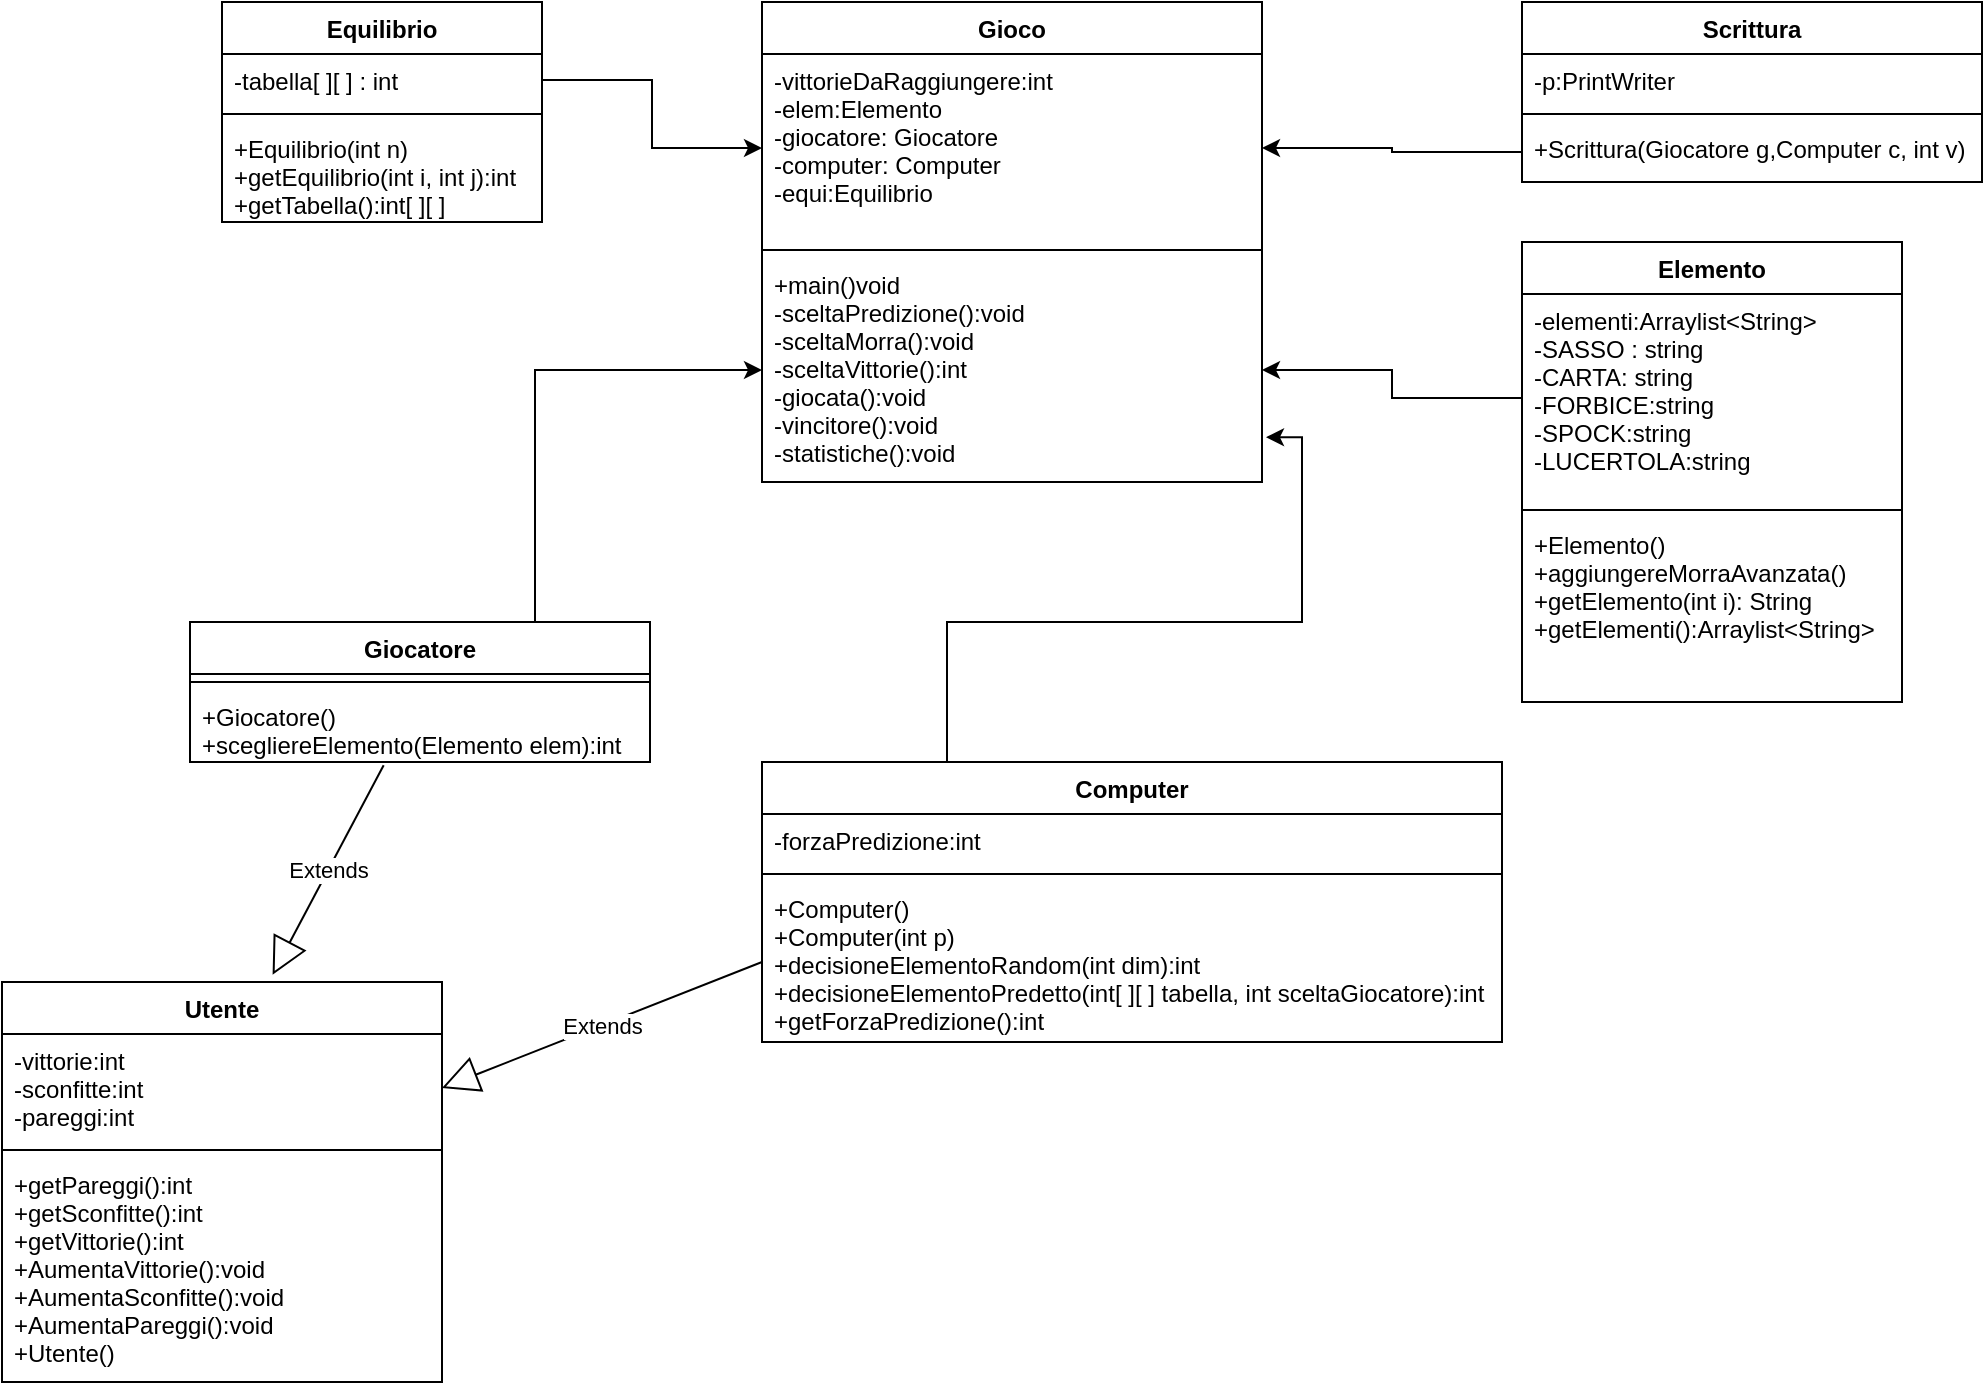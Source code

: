 <mxfile version="14.5.1" type="device"><diagram id="96n_oSDM8Tj_WhFgBCib" name="Page-1"><mxGraphModel dx="1278" dy="647" grid="1" gridSize="10" guides="1" tooltips="1" connect="1" arrows="1" fold="1" page="1" pageScale="1" pageWidth="827" pageHeight="1169" math="0" shadow="0"><root><mxCell id="0"/><mxCell id="1" parent="0"/><mxCell id="pPW2wKKFUaCSKYTH6GJQ-1" value="Gioco" style="swimlane;fontStyle=1;align=center;verticalAlign=top;childLayout=stackLayout;horizontal=1;startSize=26;horizontalStack=0;resizeParent=1;resizeParentMax=0;resizeLast=0;collapsible=1;marginBottom=0;" vertex="1" parent="1"><mxGeometry x="470" y="50" width="250" height="240" as="geometry"/></mxCell><mxCell id="pPW2wKKFUaCSKYTH6GJQ-2" value="-vittorieDaRaggiungere:int&#10;-elem:Elemento&#10;-giocatore: Giocatore&#10;-computer: Computer&#10;-equi:Equilibrio&#10;" style="text;strokeColor=none;fillColor=none;align=left;verticalAlign=top;spacingLeft=4;spacingRight=4;overflow=hidden;rotatable=0;points=[[0,0.5],[1,0.5]];portConstraint=eastwest;" vertex="1" parent="pPW2wKKFUaCSKYTH6GJQ-1"><mxGeometry y="26" width="250" height="94" as="geometry"/></mxCell><mxCell id="pPW2wKKFUaCSKYTH6GJQ-3" value="" style="line;strokeWidth=1;fillColor=none;align=left;verticalAlign=middle;spacingTop=-1;spacingLeft=3;spacingRight=3;rotatable=0;labelPosition=right;points=[];portConstraint=eastwest;" vertex="1" parent="pPW2wKKFUaCSKYTH6GJQ-1"><mxGeometry y="120" width="250" height="8" as="geometry"/></mxCell><mxCell id="pPW2wKKFUaCSKYTH6GJQ-4" value="+main()void&#10;-sceltaPredizione():void&#10;-sceltaMorra():void&#10;-sceltaVittorie():int&#10;-giocata():void&#10;-vincitore():void&#10;-statistiche():void" style="text;strokeColor=none;fillColor=none;align=left;verticalAlign=top;spacingLeft=4;spacingRight=4;overflow=hidden;rotatable=0;points=[[0,0.5],[1,0.5]];portConstraint=eastwest;" vertex="1" parent="pPW2wKKFUaCSKYTH6GJQ-1"><mxGeometry y="128" width="250" height="112" as="geometry"/></mxCell><mxCell id="pPW2wKKFUaCSKYTH6GJQ-5" value="Utente" style="swimlane;fontStyle=1;align=center;verticalAlign=top;childLayout=stackLayout;horizontal=1;startSize=26;horizontalStack=0;resizeParent=1;resizeParentMax=0;resizeLast=0;collapsible=1;marginBottom=0;" vertex="1" parent="1"><mxGeometry x="90" y="540" width="220" height="200" as="geometry"/></mxCell><mxCell id="pPW2wKKFUaCSKYTH6GJQ-6" value="-vittorie:int&#10;-sconfitte:int&#10;-pareggi:int" style="text;strokeColor=none;fillColor=none;align=left;verticalAlign=top;spacingLeft=4;spacingRight=4;overflow=hidden;rotatable=0;points=[[0,0.5],[1,0.5]];portConstraint=eastwest;" vertex="1" parent="pPW2wKKFUaCSKYTH6GJQ-5"><mxGeometry y="26" width="220" height="54" as="geometry"/></mxCell><mxCell id="pPW2wKKFUaCSKYTH6GJQ-7" value="" style="line;strokeWidth=1;fillColor=none;align=left;verticalAlign=middle;spacingTop=-1;spacingLeft=3;spacingRight=3;rotatable=0;labelPosition=right;points=[];portConstraint=eastwest;" vertex="1" parent="pPW2wKKFUaCSKYTH6GJQ-5"><mxGeometry y="80" width="220" height="8" as="geometry"/></mxCell><mxCell id="pPW2wKKFUaCSKYTH6GJQ-8" value="+getPareggi():int&#10;+getSconfitte():int&#10;+getVittorie():int&#10;+AumentaVittorie():void&#10;+AumentaSconfitte():void&#10;+AumentaPareggi():void&#10;+Utente()&#10;&#10;" style="text;strokeColor=none;fillColor=none;align=left;verticalAlign=top;spacingLeft=4;spacingRight=4;overflow=hidden;rotatable=0;points=[[0,0.5],[1,0.5]];portConstraint=eastwest;" vertex="1" parent="pPW2wKKFUaCSKYTH6GJQ-5"><mxGeometry y="88" width="220" height="112" as="geometry"/></mxCell><mxCell id="pPW2wKKFUaCSKYTH6GJQ-9" value="Equilibrio" style="swimlane;fontStyle=1;align=center;verticalAlign=top;childLayout=stackLayout;horizontal=1;startSize=26;horizontalStack=0;resizeParent=1;resizeParentMax=0;resizeLast=0;collapsible=1;marginBottom=0;" vertex="1" parent="1"><mxGeometry x="200" y="50" width="160" height="110" as="geometry"/></mxCell><mxCell id="pPW2wKKFUaCSKYTH6GJQ-10" value="-tabella[ ][ ] : int " style="text;strokeColor=none;fillColor=none;align=left;verticalAlign=top;spacingLeft=4;spacingRight=4;overflow=hidden;rotatable=0;points=[[0,0.5],[1,0.5]];portConstraint=eastwest;" vertex="1" parent="pPW2wKKFUaCSKYTH6GJQ-9"><mxGeometry y="26" width="160" height="26" as="geometry"/></mxCell><mxCell id="pPW2wKKFUaCSKYTH6GJQ-11" value="" style="line;strokeWidth=1;fillColor=none;align=left;verticalAlign=middle;spacingTop=-1;spacingLeft=3;spacingRight=3;rotatable=0;labelPosition=right;points=[];portConstraint=eastwest;" vertex="1" parent="pPW2wKKFUaCSKYTH6GJQ-9"><mxGeometry y="52" width="160" height="8" as="geometry"/></mxCell><mxCell id="pPW2wKKFUaCSKYTH6GJQ-12" value="+Equilibrio(int n)&#10;+getEquilibrio(int i, int j):int&#10;+getTabella():int[ ][ ]" style="text;strokeColor=none;fillColor=none;align=left;verticalAlign=top;spacingLeft=4;spacingRight=4;overflow=hidden;rotatable=0;points=[[0,0.5],[1,0.5]];portConstraint=eastwest;" vertex="1" parent="pPW2wKKFUaCSKYTH6GJQ-9"><mxGeometry y="60" width="160" height="50" as="geometry"/></mxCell><mxCell id="pPW2wKKFUaCSKYTH6GJQ-13" value="Scrittura" style="swimlane;fontStyle=1;align=center;verticalAlign=top;childLayout=stackLayout;horizontal=1;startSize=26;horizontalStack=0;resizeParent=1;resizeParentMax=0;resizeLast=0;collapsible=1;marginBottom=0;" vertex="1" parent="1"><mxGeometry x="850" y="50" width="230" height="90" as="geometry"/></mxCell><mxCell id="pPW2wKKFUaCSKYTH6GJQ-14" value="-p:PrintWriter" style="text;strokeColor=none;fillColor=none;align=left;verticalAlign=top;spacingLeft=4;spacingRight=4;overflow=hidden;rotatable=0;points=[[0,0.5],[1,0.5]];portConstraint=eastwest;" vertex="1" parent="pPW2wKKFUaCSKYTH6GJQ-13"><mxGeometry y="26" width="230" height="26" as="geometry"/></mxCell><mxCell id="pPW2wKKFUaCSKYTH6GJQ-15" value="" style="line;strokeWidth=1;fillColor=none;align=left;verticalAlign=middle;spacingTop=-1;spacingLeft=3;spacingRight=3;rotatable=0;labelPosition=right;points=[];portConstraint=eastwest;" vertex="1" parent="pPW2wKKFUaCSKYTH6GJQ-13"><mxGeometry y="52" width="230" height="8" as="geometry"/></mxCell><mxCell id="pPW2wKKFUaCSKYTH6GJQ-16" value="+Scrittura(Giocatore g,Computer c, int v)" style="text;strokeColor=none;fillColor=none;align=left;verticalAlign=top;spacingLeft=4;spacingRight=4;overflow=hidden;rotatable=0;points=[[0,0.5],[1,0.5]];portConstraint=eastwest;" vertex="1" parent="pPW2wKKFUaCSKYTH6GJQ-13"><mxGeometry y="60" width="230" height="30" as="geometry"/></mxCell><mxCell id="pPW2wKKFUaCSKYTH6GJQ-17" value="Elemento" style="swimlane;fontStyle=1;align=center;verticalAlign=top;childLayout=stackLayout;horizontal=1;startSize=26;horizontalStack=0;resizeParent=1;resizeParentMax=0;resizeLast=0;collapsible=1;marginBottom=0;" vertex="1" parent="1"><mxGeometry x="850" y="170" width="190" height="230" as="geometry"/></mxCell><mxCell id="pPW2wKKFUaCSKYTH6GJQ-18" value="-elementi:Arraylist&lt;String&gt;&#10;-SASSO : string&#10;-CARTA: string&#10;-FORBICE:string&#10;-SPOCK:string&#10;-LUCERTOLA:string&#10;" style="text;strokeColor=none;fillColor=none;align=left;verticalAlign=top;spacingLeft=4;spacingRight=4;overflow=hidden;rotatable=0;points=[[0,0.5],[1,0.5]];portConstraint=eastwest;" vertex="1" parent="pPW2wKKFUaCSKYTH6GJQ-17"><mxGeometry y="26" width="190" height="104" as="geometry"/></mxCell><mxCell id="pPW2wKKFUaCSKYTH6GJQ-19" value="" style="line;strokeWidth=1;fillColor=none;align=left;verticalAlign=middle;spacingTop=-1;spacingLeft=3;spacingRight=3;rotatable=0;labelPosition=right;points=[];portConstraint=eastwest;" vertex="1" parent="pPW2wKKFUaCSKYTH6GJQ-17"><mxGeometry y="130" width="190" height="8" as="geometry"/></mxCell><mxCell id="pPW2wKKFUaCSKYTH6GJQ-20" value="+Elemento()&#10;+aggiungereMorraAvanzata()&#10;+getElemento(int i): String&#10;+getElementi():Arraylist&lt;String&gt;" style="text;strokeColor=none;fillColor=none;align=left;verticalAlign=top;spacingLeft=4;spacingRight=4;overflow=hidden;rotatable=0;points=[[0,0.5],[1,0.5]];portConstraint=eastwest;" vertex="1" parent="pPW2wKKFUaCSKYTH6GJQ-17"><mxGeometry y="138" width="190" height="92" as="geometry"/></mxCell><mxCell id="pPW2wKKFUaCSKYTH6GJQ-36" style="edgeStyle=orthogonalEdgeStyle;rounded=0;orthogonalLoop=1;jettySize=auto;html=1;exitX=0.75;exitY=0;exitDx=0;exitDy=0;entryX=0;entryY=0.5;entryDx=0;entryDy=0;" edge="1" parent="1" source="pPW2wKKFUaCSKYTH6GJQ-21" target="pPW2wKKFUaCSKYTH6GJQ-4"><mxGeometry relative="1" as="geometry"/></mxCell><mxCell id="pPW2wKKFUaCSKYTH6GJQ-21" value="Giocatore" style="swimlane;fontStyle=1;align=center;verticalAlign=top;childLayout=stackLayout;horizontal=1;startSize=26;horizontalStack=0;resizeParent=1;resizeParentMax=0;resizeLast=0;collapsible=1;marginBottom=0;" vertex="1" parent="1"><mxGeometry x="184" y="360" width="230" height="70" as="geometry"/></mxCell><mxCell id="pPW2wKKFUaCSKYTH6GJQ-23" value="" style="line;strokeWidth=1;fillColor=none;align=left;verticalAlign=middle;spacingTop=-1;spacingLeft=3;spacingRight=3;rotatable=0;labelPosition=right;points=[];portConstraint=eastwest;" vertex="1" parent="pPW2wKKFUaCSKYTH6GJQ-21"><mxGeometry y="26" width="230" height="8" as="geometry"/></mxCell><mxCell id="pPW2wKKFUaCSKYTH6GJQ-24" value="+Giocatore()&#10;+scegliereElemento(Elemento elem):int" style="text;strokeColor=none;fillColor=none;align=left;verticalAlign=top;spacingLeft=4;spacingRight=4;overflow=hidden;rotatable=0;points=[[0,0.5],[1,0.5]];portConstraint=eastwest;" vertex="1" parent="pPW2wKKFUaCSKYTH6GJQ-21"><mxGeometry y="34" width="230" height="36" as="geometry"/></mxCell><mxCell id="pPW2wKKFUaCSKYTH6GJQ-37" style="edgeStyle=orthogonalEdgeStyle;rounded=0;orthogonalLoop=1;jettySize=auto;html=1;exitX=0.25;exitY=0;exitDx=0;exitDy=0;entryX=1.008;entryY=0.8;entryDx=0;entryDy=0;entryPerimeter=0;" edge="1" parent="1" source="pPW2wKKFUaCSKYTH6GJQ-25" target="pPW2wKKFUaCSKYTH6GJQ-4"><mxGeometry relative="1" as="geometry"/></mxCell><mxCell id="pPW2wKKFUaCSKYTH6GJQ-25" value="Computer" style="swimlane;fontStyle=1;align=center;verticalAlign=top;childLayout=stackLayout;horizontal=1;startSize=26;horizontalStack=0;resizeParent=1;resizeParentMax=0;resizeLast=0;collapsible=1;marginBottom=0;" vertex="1" parent="1"><mxGeometry x="470" y="430" width="370" height="140" as="geometry"/></mxCell><mxCell id="pPW2wKKFUaCSKYTH6GJQ-26" value="-forzaPredizione:int" style="text;strokeColor=none;fillColor=none;align=left;verticalAlign=top;spacingLeft=4;spacingRight=4;overflow=hidden;rotatable=0;points=[[0,0.5],[1,0.5]];portConstraint=eastwest;" vertex="1" parent="pPW2wKKFUaCSKYTH6GJQ-25"><mxGeometry y="26" width="370" height="26" as="geometry"/></mxCell><mxCell id="pPW2wKKFUaCSKYTH6GJQ-27" value="" style="line;strokeWidth=1;fillColor=none;align=left;verticalAlign=middle;spacingTop=-1;spacingLeft=3;spacingRight=3;rotatable=0;labelPosition=right;points=[];portConstraint=eastwest;" vertex="1" parent="pPW2wKKFUaCSKYTH6GJQ-25"><mxGeometry y="52" width="370" height="8" as="geometry"/></mxCell><mxCell id="pPW2wKKFUaCSKYTH6GJQ-28" value="+Computer()&#10;+Computer(int p)&#10;+decisioneElementoRandom(int dim):int&#10;+decisioneElementoPredetto(int[ ][ ] tabella, int sceltaGiocatore):int&#10;+getForzaPredizione():int" style="text;strokeColor=none;fillColor=none;align=left;verticalAlign=top;spacingLeft=4;spacingRight=4;overflow=hidden;rotatable=0;points=[[0,0.5],[1,0.5]];portConstraint=eastwest;" vertex="1" parent="pPW2wKKFUaCSKYTH6GJQ-25"><mxGeometry y="60" width="370" height="80" as="geometry"/></mxCell><mxCell id="pPW2wKKFUaCSKYTH6GJQ-29" style="edgeStyle=orthogonalEdgeStyle;rounded=0;orthogonalLoop=1;jettySize=auto;html=1;exitX=0;exitY=0.5;exitDx=0;exitDy=0;entryX=1;entryY=0.5;entryDx=0;entryDy=0;" edge="1" parent="1" source="pPW2wKKFUaCSKYTH6GJQ-16" target="pPW2wKKFUaCSKYTH6GJQ-2"><mxGeometry relative="1" as="geometry"/></mxCell><mxCell id="pPW2wKKFUaCSKYTH6GJQ-30" style="edgeStyle=orthogonalEdgeStyle;rounded=0;orthogonalLoop=1;jettySize=auto;html=1;exitX=0;exitY=0.5;exitDx=0;exitDy=0;entryX=1;entryY=0.5;entryDx=0;entryDy=0;" edge="1" parent="1" source="pPW2wKKFUaCSKYTH6GJQ-18" target="pPW2wKKFUaCSKYTH6GJQ-4"><mxGeometry relative="1" as="geometry"/></mxCell><mxCell id="pPW2wKKFUaCSKYTH6GJQ-31" style="edgeStyle=orthogonalEdgeStyle;rounded=0;orthogonalLoop=1;jettySize=auto;html=1;exitX=1;exitY=0.5;exitDx=0;exitDy=0;entryX=0;entryY=0.5;entryDx=0;entryDy=0;" edge="1" parent="1" source="pPW2wKKFUaCSKYTH6GJQ-10" target="pPW2wKKFUaCSKYTH6GJQ-2"><mxGeometry relative="1" as="geometry"/></mxCell><mxCell id="pPW2wKKFUaCSKYTH6GJQ-33" value="Extends" style="endArrow=block;endSize=16;endFill=0;html=1;exitX=0.421;exitY=1.044;exitDx=0;exitDy=0;exitPerimeter=0;entryX=0.615;entryY=-0.018;entryDx=0;entryDy=0;entryPerimeter=0;" edge="1" parent="1" source="pPW2wKKFUaCSKYTH6GJQ-24" target="pPW2wKKFUaCSKYTH6GJQ-5"><mxGeometry width="160" relative="1" as="geometry"><mxPoint x="610" y="430" as="sourcePoint"/><mxPoint x="770" y="430" as="targetPoint"/></mxGeometry></mxCell><mxCell id="pPW2wKKFUaCSKYTH6GJQ-34" value="Extends" style="endArrow=block;endSize=16;endFill=0;html=1;exitX=0;exitY=0.5;exitDx=0;exitDy=0;entryX=1;entryY=0.5;entryDx=0;entryDy=0;" edge="1" parent="1" source="pPW2wKKFUaCSKYTH6GJQ-28" target="pPW2wKKFUaCSKYTH6GJQ-6"><mxGeometry width="160" relative="1" as="geometry"><mxPoint x="290.83" y="441.584" as="sourcePoint"/><mxPoint x="235.3" y="546.4" as="targetPoint"/></mxGeometry></mxCell></root></mxGraphModel></diagram></mxfile>